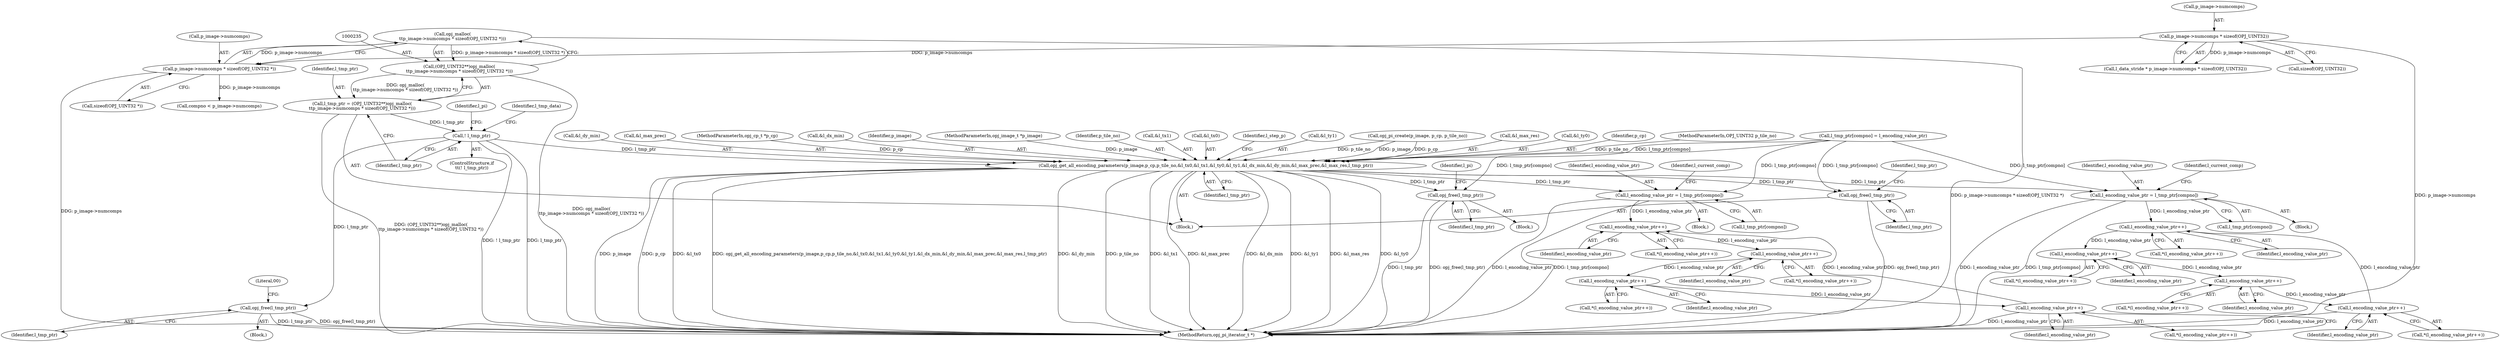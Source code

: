 digraph "0_openjpeg_ef01f18dfc6780b776d0674ed3e7415c6ef54d24@API" {
"1000236" [label="(Call,opj_malloc(\n\t\tp_image->numcomps * sizeof(OPJ_UINT32 *)))"];
"1000237" [label="(Call,p_image->numcomps * sizeof(OPJ_UINT32 *))"];
"1000220" [label="(Call,p_image->numcomps * sizeof(OPJ_UINT32))"];
"1000234" [label="(Call,(OPJ_UINT32**)opj_malloc(\n\t\tp_image->numcomps * sizeof(OPJ_UINT32 *)))"];
"1000232" [label="(Call,l_tmp_ptr = (OPJ_UINT32**)opj_malloc(\n\t\tp_image->numcomps * sizeof(OPJ_UINT32 *)))"];
"1000244" [label="(Call,! l_tmp_ptr)"];
"1000263" [label="(Call,opj_free(l_tmp_ptr))"];
"1000290" [label="(Call,opj_get_all_encoding_parameters(p_image,p_cp,p_tile_no,&l_tx0,&l_tx1,&l_ty0,&l_ty1,&l_dx_min,&l_dy_min,&l_max_prec,&l_max_res,l_tmp_ptr))"];
"1000376" [label="(Call,opj_free(l_tmp_ptr))"];
"1000456" [label="(Call,l_encoding_value_ptr = l_tmp_ptr[compno])"];
"1000492" [label="(Call,l_encoding_value_ptr++)"];
"1000499" [label="(Call,l_encoding_value_ptr++)"];
"1000506" [label="(Call,l_encoding_value_ptr++)"];
"1000513" [label="(Call,l_encoding_value_ptr++)"];
"1000608" [label="(Call,l_encoding_value_ptr = l_tmp_ptr[compno])"];
"1000644" [label="(Call,l_encoding_value_ptr++)"];
"1000651" [label="(Call,l_encoding_value_ptr++)"];
"1000658" [label="(Call,l_encoding_value_ptr++)"];
"1000665" [label="(Call,l_encoding_value_ptr++)"];
"1000691" [label="(Call,opj_free(l_tmp_ptr))"];
"1000514" [label="(Identifier,l_encoding_value_ptr)"];
"1000659" [label="(Identifier,l_encoding_value_ptr)"];
"1000500" [label="(Identifier,l_encoding_value_ptr)"];
"1000244" [label="(Call,! l_tmp_ptr)"];
"1000609" [label="(Identifier,l_encoding_value_ptr)"];
"1000296" [label="(Call,&l_tx1)"];
"1000694" [label="(Identifier,l_tmp_ptr)"];
"1000294" [label="(Call,&l_tx0)"];
"1000373" [label="(Block,)"];
"1000449" [label="(Block,)"];
"1000282" [label="(Call,l_tmp_ptr[compno] = l_encoding_value_ptr)"];
"1000237" [label="(Call,p_image->numcomps * sizeof(OPJ_UINT32 *))"];
"1000457" [label="(Identifier,l_encoding_value_ptr)"];
"1000645" [label="(Identifier,l_encoding_value_ptr)"];
"1000692" [label="(Identifier,l_tmp_ptr)"];
"1000312" [label="(Identifier,l_step_p)"];
"1000300" [label="(Call,&l_ty1)"];
"1000253" [label="(Call,opj_pi_create(p_image, p_cp, p_tile_no))"];
"1000456" [label="(Call,l_encoding_value_ptr = l_tmp_ptr[compno])"];
"1000266" [label="(Literal,00)"];
"1000491" [label="(Call,*(l_encoding_value_ptr++))"];
"1000308" [label="(Call,&l_max_res)"];
"1000650" [label="(Call,*(l_encoding_value_ptr++))"];
"1000691" [label="(Call,opj_free(l_tmp_ptr))"];
"1000233" [label="(Identifier,l_tmp_ptr)"];
"1000232" [label="(Call,l_tmp_ptr = (OPJ_UINT32**)opj_malloc(\n\t\tp_image->numcomps * sizeof(OPJ_UINT32 *)))"];
"1000493" [label="(Identifier,l_encoding_value_ptr)"];
"1000512" [label="(Call,*(l_encoding_value_ptr++))"];
"1000658" [label="(Call,l_encoding_value_ptr++)"];
"1000657" [label="(Call,*(l_encoding_value_ptr++))"];
"1000310" [label="(Identifier,l_tmp_ptr)"];
"1000377" [label="(Identifier,l_tmp_ptr)"];
"1000458" [label="(Call,l_tmp_ptr[compno])"];
"1000715" [label="(MethodReturn,opj_pi_iterator_t *)"];
"1000290" [label="(Call,opj_get_all_encoding_parameters(p_image,p_cp,p_tile_no,&l_tx0,&l_tx1,&l_ty0,&l_ty1,&l_dx_min,&l_dy_min,&l_max_prec,&l_max_res,l_tmp_ptr))"];
"1000260" [label="(Block,)"];
"1000252" [label="(Identifier,l_pi)"];
"1000513" [label="(Call,l_encoding_value_ptr++)"];
"1000274" [label="(Call,compno < p_image->numcomps)"];
"1000221" [label="(Call,p_image->numcomps)"];
"1000608" [label="(Call,l_encoding_value_ptr = l_tmp_ptr[compno])"];
"1000498" [label="(Call,*(l_encoding_value_ptr++))"];
"1000601" [label="(Block,)"];
"1000651" [label="(Call,l_encoding_value_ptr++)"];
"1000298" [label="(Call,&l_ty0)"];
"1000220" [label="(Call,p_image->numcomps * sizeof(OPJ_UINT32))"];
"1000376" [label="(Call,opj_free(l_tmp_ptr))"];
"1000492" [label="(Call,l_encoding_value_ptr++)"];
"1000665" [label="(Call,l_encoding_value_ptr++)"];
"1000292" [label="(Identifier,p_cp)"];
"1000238" [label="(Call,p_image->numcomps)"];
"1000126" [label="(MethodParameterIn,OPJ_UINT32 p_tile_no)"];
"1000644" [label="(Call,l_encoding_value_ptr++)"];
"1000643" [label="(Call,*(l_encoding_value_ptr++))"];
"1000263" [label="(Call,opj_free(l_tmp_ptr))"];
"1000304" [label="(Call,&l_dy_min)"];
"1000241" [label="(Call,sizeof(OPJ_UINT32 *))"];
"1000306" [label="(Call,&l_max_prec)"];
"1000125" [label="(MethodParameterIn,opj_cp_t *p_cp)"];
"1000463" [label="(Identifier,l_current_comp)"];
"1000248" [label="(Identifier,l_tmp_data)"];
"1000236" [label="(Call,opj_malloc(\n\t\tp_image->numcomps * sizeof(OPJ_UINT32 *)))"];
"1000127" [label="(Block,)"];
"1000234" [label="(Call,(OPJ_UINT32**)opj_malloc(\n\t\tp_image->numcomps * sizeof(OPJ_UINT32 *)))"];
"1000610" [label="(Call,l_tmp_ptr[compno])"];
"1000224" [label="(Call,sizeof(OPJ_UINT32))"];
"1000264" [label="(Identifier,l_tmp_ptr)"];
"1000505" [label="(Call,*(l_encoding_value_ptr++))"];
"1000664" [label="(Call,*(l_encoding_value_ptr++))"];
"1000652" [label="(Identifier,l_encoding_value_ptr)"];
"1000507" [label="(Identifier,l_encoding_value_ptr)"];
"1000245" [label="(Identifier,l_tmp_ptr)"];
"1000243" [label="(ControlStructure,if\n\t\t(! l_tmp_ptr))"];
"1000499" [label="(Call,l_encoding_value_ptr++)"];
"1000302" [label="(Call,&l_dx_min)"];
"1000218" [label="(Call,l_data_stride * p_image->numcomps * sizeof(OPJ_UINT32))"];
"1000506" [label="(Call,l_encoding_value_ptr++)"];
"1000291" [label="(Identifier,p_image)"];
"1000615" [label="(Identifier,l_current_comp)"];
"1000666" [label="(Identifier,l_encoding_value_ptr)"];
"1000379" [label="(Identifier,l_pi)"];
"1000124" [label="(MethodParameterIn,opj_image_t *p_image)"];
"1000293" [label="(Identifier,p_tile_no)"];
"1000236" -> "1000234"  [label="AST: "];
"1000236" -> "1000237"  [label="CFG: "];
"1000237" -> "1000236"  [label="AST: "];
"1000234" -> "1000236"  [label="CFG: "];
"1000236" -> "1000715"  [label="DDG: p_image->numcomps * sizeof(OPJ_UINT32 *)"];
"1000236" -> "1000234"  [label="DDG: p_image->numcomps * sizeof(OPJ_UINT32 *)"];
"1000237" -> "1000236"  [label="DDG: p_image->numcomps"];
"1000237" -> "1000241"  [label="CFG: "];
"1000238" -> "1000237"  [label="AST: "];
"1000241" -> "1000237"  [label="AST: "];
"1000237" -> "1000715"  [label="DDG: p_image->numcomps"];
"1000220" -> "1000237"  [label="DDG: p_image->numcomps"];
"1000237" -> "1000274"  [label="DDG: p_image->numcomps"];
"1000220" -> "1000218"  [label="AST: "];
"1000220" -> "1000224"  [label="CFG: "];
"1000221" -> "1000220"  [label="AST: "];
"1000224" -> "1000220"  [label="AST: "];
"1000218" -> "1000220"  [label="CFG: "];
"1000220" -> "1000715"  [label="DDG: p_image->numcomps"];
"1000220" -> "1000218"  [label="DDG: p_image->numcomps"];
"1000234" -> "1000232"  [label="AST: "];
"1000235" -> "1000234"  [label="AST: "];
"1000232" -> "1000234"  [label="CFG: "];
"1000234" -> "1000715"  [label="DDG: opj_malloc(\n\t\tp_image->numcomps * sizeof(OPJ_UINT32 *))"];
"1000234" -> "1000232"  [label="DDG: opj_malloc(\n\t\tp_image->numcomps * sizeof(OPJ_UINT32 *))"];
"1000232" -> "1000127"  [label="AST: "];
"1000233" -> "1000232"  [label="AST: "];
"1000245" -> "1000232"  [label="CFG: "];
"1000232" -> "1000715"  [label="DDG: (OPJ_UINT32**)opj_malloc(\n\t\tp_image->numcomps * sizeof(OPJ_UINT32 *))"];
"1000232" -> "1000244"  [label="DDG: l_tmp_ptr"];
"1000244" -> "1000243"  [label="AST: "];
"1000244" -> "1000245"  [label="CFG: "];
"1000245" -> "1000244"  [label="AST: "];
"1000248" -> "1000244"  [label="CFG: "];
"1000252" -> "1000244"  [label="CFG: "];
"1000244" -> "1000715"  [label="DDG: ! l_tmp_ptr"];
"1000244" -> "1000715"  [label="DDG: l_tmp_ptr"];
"1000244" -> "1000263"  [label="DDG: l_tmp_ptr"];
"1000244" -> "1000290"  [label="DDG: l_tmp_ptr"];
"1000263" -> "1000260"  [label="AST: "];
"1000263" -> "1000264"  [label="CFG: "];
"1000264" -> "1000263"  [label="AST: "];
"1000266" -> "1000263"  [label="CFG: "];
"1000263" -> "1000715"  [label="DDG: l_tmp_ptr"];
"1000263" -> "1000715"  [label="DDG: opj_free(l_tmp_ptr)"];
"1000290" -> "1000127"  [label="AST: "];
"1000290" -> "1000310"  [label="CFG: "];
"1000291" -> "1000290"  [label="AST: "];
"1000292" -> "1000290"  [label="AST: "];
"1000293" -> "1000290"  [label="AST: "];
"1000294" -> "1000290"  [label="AST: "];
"1000296" -> "1000290"  [label="AST: "];
"1000298" -> "1000290"  [label="AST: "];
"1000300" -> "1000290"  [label="AST: "];
"1000302" -> "1000290"  [label="AST: "];
"1000304" -> "1000290"  [label="AST: "];
"1000306" -> "1000290"  [label="AST: "];
"1000308" -> "1000290"  [label="AST: "];
"1000310" -> "1000290"  [label="AST: "];
"1000312" -> "1000290"  [label="CFG: "];
"1000290" -> "1000715"  [label="DDG: &l_ty0"];
"1000290" -> "1000715"  [label="DDG: p_image"];
"1000290" -> "1000715"  [label="DDG: p_cp"];
"1000290" -> "1000715"  [label="DDG: &l_tx0"];
"1000290" -> "1000715"  [label="DDG: opj_get_all_encoding_parameters(p_image,p_cp,p_tile_no,&l_tx0,&l_tx1,&l_ty0,&l_ty1,&l_dx_min,&l_dy_min,&l_max_prec,&l_max_res,l_tmp_ptr)"];
"1000290" -> "1000715"  [label="DDG: &l_dy_min"];
"1000290" -> "1000715"  [label="DDG: p_tile_no"];
"1000290" -> "1000715"  [label="DDG: &l_tx1"];
"1000290" -> "1000715"  [label="DDG: &l_max_prec"];
"1000290" -> "1000715"  [label="DDG: &l_dx_min"];
"1000290" -> "1000715"  [label="DDG: &l_ty1"];
"1000290" -> "1000715"  [label="DDG: &l_max_res"];
"1000253" -> "1000290"  [label="DDG: p_image"];
"1000253" -> "1000290"  [label="DDG: p_cp"];
"1000253" -> "1000290"  [label="DDG: p_tile_no"];
"1000124" -> "1000290"  [label="DDG: p_image"];
"1000125" -> "1000290"  [label="DDG: p_cp"];
"1000126" -> "1000290"  [label="DDG: p_tile_no"];
"1000282" -> "1000290"  [label="DDG: l_tmp_ptr[compno]"];
"1000290" -> "1000376"  [label="DDG: l_tmp_ptr"];
"1000290" -> "1000456"  [label="DDG: l_tmp_ptr"];
"1000290" -> "1000608"  [label="DDG: l_tmp_ptr"];
"1000290" -> "1000691"  [label="DDG: l_tmp_ptr"];
"1000376" -> "1000373"  [label="AST: "];
"1000376" -> "1000377"  [label="CFG: "];
"1000377" -> "1000376"  [label="AST: "];
"1000379" -> "1000376"  [label="CFG: "];
"1000376" -> "1000715"  [label="DDG: opj_free(l_tmp_ptr)"];
"1000376" -> "1000715"  [label="DDG: l_tmp_ptr"];
"1000282" -> "1000376"  [label="DDG: l_tmp_ptr[compno]"];
"1000456" -> "1000449"  [label="AST: "];
"1000456" -> "1000458"  [label="CFG: "];
"1000457" -> "1000456"  [label="AST: "];
"1000458" -> "1000456"  [label="AST: "];
"1000463" -> "1000456"  [label="CFG: "];
"1000456" -> "1000715"  [label="DDG: l_encoding_value_ptr"];
"1000456" -> "1000715"  [label="DDG: l_tmp_ptr[compno]"];
"1000282" -> "1000456"  [label="DDG: l_tmp_ptr[compno]"];
"1000456" -> "1000492"  [label="DDG: l_encoding_value_ptr"];
"1000492" -> "1000491"  [label="AST: "];
"1000492" -> "1000493"  [label="CFG: "];
"1000493" -> "1000492"  [label="AST: "];
"1000491" -> "1000492"  [label="CFG: "];
"1000513" -> "1000492"  [label="DDG: l_encoding_value_ptr"];
"1000492" -> "1000499"  [label="DDG: l_encoding_value_ptr"];
"1000499" -> "1000498"  [label="AST: "];
"1000499" -> "1000500"  [label="CFG: "];
"1000500" -> "1000499"  [label="AST: "];
"1000498" -> "1000499"  [label="CFG: "];
"1000499" -> "1000506"  [label="DDG: l_encoding_value_ptr"];
"1000506" -> "1000505"  [label="AST: "];
"1000506" -> "1000507"  [label="CFG: "];
"1000507" -> "1000506"  [label="AST: "];
"1000505" -> "1000506"  [label="CFG: "];
"1000506" -> "1000513"  [label="DDG: l_encoding_value_ptr"];
"1000513" -> "1000512"  [label="AST: "];
"1000513" -> "1000514"  [label="CFG: "];
"1000514" -> "1000513"  [label="AST: "];
"1000512" -> "1000513"  [label="CFG: "];
"1000513" -> "1000715"  [label="DDG: l_encoding_value_ptr"];
"1000608" -> "1000601"  [label="AST: "];
"1000608" -> "1000610"  [label="CFG: "];
"1000609" -> "1000608"  [label="AST: "];
"1000610" -> "1000608"  [label="AST: "];
"1000615" -> "1000608"  [label="CFG: "];
"1000608" -> "1000715"  [label="DDG: l_tmp_ptr[compno]"];
"1000608" -> "1000715"  [label="DDG: l_encoding_value_ptr"];
"1000282" -> "1000608"  [label="DDG: l_tmp_ptr[compno]"];
"1000608" -> "1000644"  [label="DDG: l_encoding_value_ptr"];
"1000644" -> "1000643"  [label="AST: "];
"1000644" -> "1000645"  [label="CFG: "];
"1000645" -> "1000644"  [label="AST: "];
"1000643" -> "1000644"  [label="CFG: "];
"1000665" -> "1000644"  [label="DDG: l_encoding_value_ptr"];
"1000644" -> "1000651"  [label="DDG: l_encoding_value_ptr"];
"1000651" -> "1000650"  [label="AST: "];
"1000651" -> "1000652"  [label="CFG: "];
"1000652" -> "1000651"  [label="AST: "];
"1000650" -> "1000651"  [label="CFG: "];
"1000651" -> "1000658"  [label="DDG: l_encoding_value_ptr"];
"1000658" -> "1000657"  [label="AST: "];
"1000658" -> "1000659"  [label="CFG: "];
"1000659" -> "1000658"  [label="AST: "];
"1000657" -> "1000658"  [label="CFG: "];
"1000658" -> "1000665"  [label="DDG: l_encoding_value_ptr"];
"1000665" -> "1000664"  [label="AST: "];
"1000665" -> "1000666"  [label="CFG: "];
"1000666" -> "1000665"  [label="AST: "];
"1000664" -> "1000665"  [label="CFG: "];
"1000665" -> "1000715"  [label="DDG: l_encoding_value_ptr"];
"1000691" -> "1000127"  [label="AST: "];
"1000691" -> "1000692"  [label="CFG: "];
"1000692" -> "1000691"  [label="AST: "];
"1000694" -> "1000691"  [label="CFG: "];
"1000691" -> "1000715"  [label="DDG: opj_free(l_tmp_ptr)"];
"1000282" -> "1000691"  [label="DDG: l_tmp_ptr[compno]"];
}

